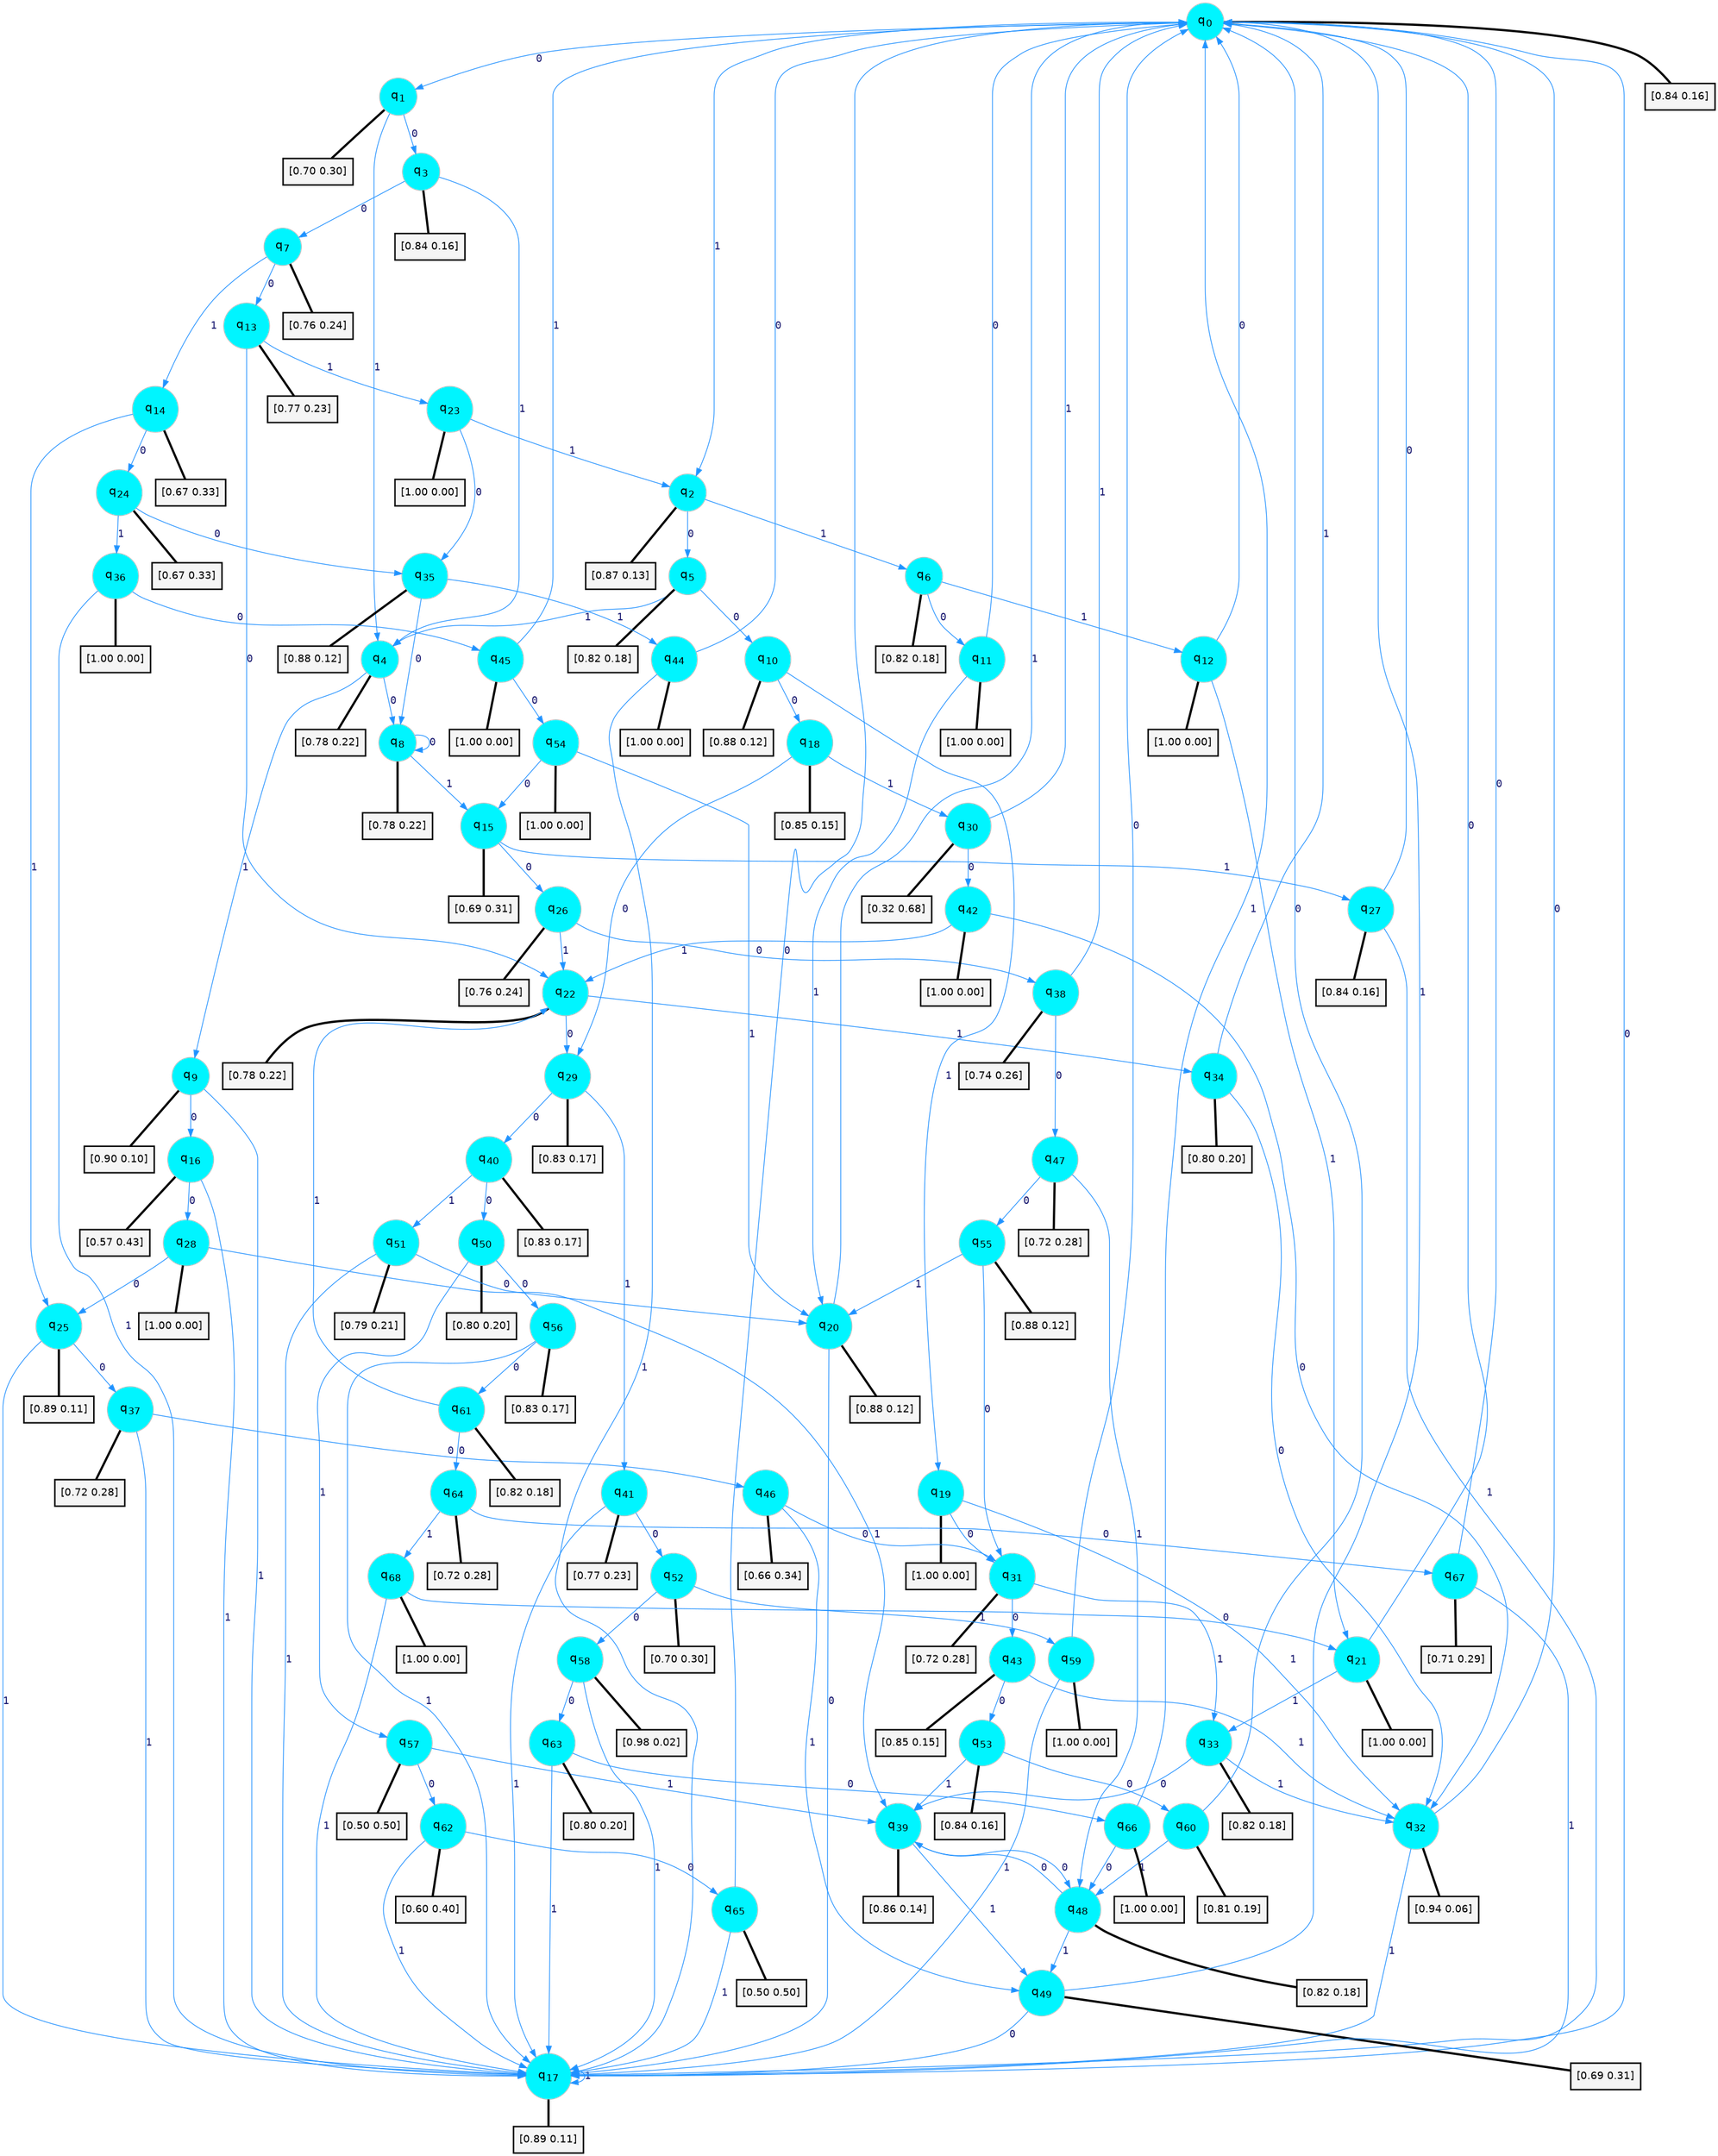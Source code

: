 digraph G {
graph [
bgcolor=transparent, dpi=300, rankdir=TD, size="40,25"];
node [
color=gray, fillcolor=turquoise1, fontcolor=black, fontname=Helvetica, fontsize=16, fontweight=bold, shape=circle, style=filled];
edge [
arrowsize=1, color=dodgerblue1, fontcolor=midnightblue, fontname=courier, fontweight=bold, penwidth=1, style=solid, weight=20];
0[label=<q<SUB>0</SUB>>];
1[label=<q<SUB>1</SUB>>];
2[label=<q<SUB>2</SUB>>];
3[label=<q<SUB>3</SUB>>];
4[label=<q<SUB>4</SUB>>];
5[label=<q<SUB>5</SUB>>];
6[label=<q<SUB>6</SUB>>];
7[label=<q<SUB>7</SUB>>];
8[label=<q<SUB>8</SUB>>];
9[label=<q<SUB>9</SUB>>];
10[label=<q<SUB>10</SUB>>];
11[label=<q<SUB>11</SUB>>];
12[label=<q<SUB>12</SUB>>];
13[label=<q<SUB>13</SUB>>];
14[label=<q<SUB>14</SUB>>];
15[label=<q<SUB>15</SUB>>];
16[label=<q<SUB>16</SUB>>];
17[label=<q<SUB>17</SUB>>];
18[label=<q<SUB>18</SUB>>];
19[label=<q<SUB>19</SUB>>];
20[label=<q<SUB>20</SUB>>];
21[label=<q<SUB>21</SUB>>];
22[label=<q<SUB>22</SUB>>];
23[label=<q<SUB>23</SUB>>];
24[label=<q<SUB>24</SUB>>];
25[label=<q<SUB>25</SUB>>];
26[label=<q<SUB>26</SUB>>];
27[label=<q<SUB>27</SUB>>];
28[label=<q<SUB>28</SUB>>];
29[label=<q<SUB>29</SUB>>];
30[label=<q<SUB>30</SUB>>];
31[label=<q<SUB>31</SUB>>];
32[label=<q<SUB>32</SUB>>];
33[label=<q<SUB>33</SUB>>];
34[label=<q<SUB>34</SUB>>];
35[label=<q<SUB>35</SUB>>];
36[label=<q<SUB>36</SUB>>];
37[label=<q<SUB>37</SUB>>];
38[label=<q<SUB>38</SUB>>];
39[label=<q<SUB>39</SUB>>];
40[label=<q<SUB>40</SUB>>];
41[label=<q<SUB>41</SUB>>];
42[label=<q<SUB>42</SUB>>];
43[label=<q<SUB>43</SUB>>];
44[label=<q<SUB>44</SUB>>];
45[label=<q<SUB>45</SUB>>];
46[label=<q<SUB>46</SUB>>];
47[label=<q<SUB>47</SUB>>];
48[label=<q<SUB>48</SUB>>];
49[label=<q<SUB>49</SUB>>];
50[label=<q<SUB>50</SUB>>];
51[label=<q<SUB>51</SUB>>];
52[label=<q<SUB>52</SUB>>];
53[label=<q<SUB>53</SUB>>];
54[label=<q<SUB>54</SUB>>];
55[label=<q<SUB>55</SUB>>];
56[label=<q<SUB>56</SUB>>];
57[label=<q<SUB>57</SUB>>];
58[label=<q<SUB>58</SUB>>];
59[label=<q<SUB>59</SUB>>];
60[label=<q<SUB>60</SUB>>];
61[label=<q<SUB>61</SUB>>];
62[label=<q<SUB>62</SUB>>];
63[label=<q<SUB>63</SUB>>];
64[label=<q<SUB>64</SUB>>];
65[label=<q<SUB>65</SUB>>];
66[label=<q<SUB>66</SUB>>];
67[label=<q<SUB>67</SUB>>];
68[label=<q<SUB>68</SUB>>];
69[label="[0.84 0.16]", shape=box,fontcolor=black, fontname=Helvetica, fontsize=14, penwidth=2, fillcolor=whitesmoke,color=black];
70[label="[0.70 0.30]", shape=box,fontcolor=black, fontname=Helvetica, fontsize=14, penwidth=2, fillcolor=whitesmoke,color=black];
71[label="[0.87 0.13]", shape=box,fontcolor=black, fontname=Helvetica, fontsize=14, penwidth=2, fillcolor=whitesmoke,color=black];
72[label="[0.84 0.16]", shape=box,fontcolor=black, fontname=Helvetica, fontsize=14, penwidth=2, fillcolor=whitesmoke,color=black];
73[label="[0.78 0.22]", shape=box,fontcolor=black, fontname=Helvetica, fontsize=14, penwidth=2, fillcolor=whitesmoke,color=black];
74[label="[0.82 0.18]", shape=box,fontcolor=black, fontname=Helvetica, fontsize=14, penwidth=2, fillcolor=whitesmoke,color=black];
75[label="[0.82 0.18]", shape=box,fontcolor=black, fontname=Helvetica, fontsize=14, penwidth=2, fillcolor=whitesmoke,color=black];
76[label="[0.76 0.24]", shape=box,fontcolor=black, fontname=Helvetica, fontsize=14, penwidth=2, fillcolor=whitesmoke,color=black];
77[label="[0.78 0.22]", shape=box,fontcolor=black, fontname=Helvetica, fontsize=14, penwidth=2, fillcolor=whitesmoke,color=black];
78[label="[0.90 0.10]", shape=box,fontcolor=black, fontname=Helvetica, fontsize=14, penwidth=2, fillcolor=whitesmoke,color=black];
79[label="[0.88 0.12]", shape=box,fontcolor=black, fontname=Helvetica, fontsize=14, penwidth=2, fillcolor=whitesmoke,color=black];
80[label="[1.00 0.00]", shape=box,fontcolor=black, fontname=Helvetica, fontsize=14, penwidth=2, fillcolor=whitesmoke,color=black];
81[label="[1.00 0.00]", shape=box,fontcolor=black, fontname=Helvetica, fontsize=14, penwidth=2, fillcolor=whitesmoke,color=black];
82[label="[0.77 0.23]", shape=box,fontcolor=black, fontname=Helvetica, fontsize=14, penwidth=2, fillcolor=whitesmoke,color=black];
83[label="[0.67 0.33]", shape=box,fontcolor=black, fontname=Helvetica, fontsize=14, penwidth=2, fillcolor=whitesmoke,color=black];
84[label="[0.69 0.31]", shape=box,fontcolor=black, fontname=Helvetica, fontsize=14, penwidth=2, fillcolor=whitesmoke,color=black];
85[label="[0.57 0.43]", shape=box,fontcolor=black, fontname=Helvetica, fontsize=14, penwidth=2, fillcolor=whitesmoke,color=black];
86[label="[0.89 0.11]", shape=box,fontcolor=black, fontname=Helvetica, fontsize=14, penwidth=2, fillcolor=whitesmoke,color=black];
87[label="[0.85 0.15]", shape=box,fontcolor=black, fontname=Helvetica, fontsize=14, penwidth=2, fillcolor=whitesmoke,color=black];
88[label="[1.00 0.00]", shape=box,fontcolor=black, fontname=Helvetica, fontsize=14, penwidth=2, fillcolor=whitesmoke,color=black];
89[label="[0.88 0.12]", shape=box,fontcolor=black, fontname=Helvetica, fontsize=14, penwidth=2, fillcolor=whitesmoke,color=black];
90[label="[1.00 0.00]", shape=box,fontcolor=black, fontname=Helvetica, fontsize=14, penwidth=2, fillcolor=whitesmoke,color=black];
91[label="[0.78 0.22]", shape=box,fontcolor=black, fontname=Helvetica, fontsize=14, penwidth=2, fillcolor=whitesmoke,color=black];
92[label="[1.00 0.00]", shape=box,fontcolor=black, fontname=Helvetica, fontsize=14, penwidth=2, fillcolor=whitesmoke,color=black];
93[label="[0.67 0.33]", shape=box,fontcolor=black, fontname=Helvetica, fontsize=14, penwidth=2, fillcolor=whitesmoke,color=black];
94[label="[0.89 0.11]", shape=box,fontcolor=black, fontname=Helvetica, fontsize=14, penwidth=2, fillcolor=whitesmoke,color=black];
95[label="[0.76 0.24]", shape=box,fontcolor=black, fontname=Helvetica, fontsize=14, penwidth=2, fillcolor=whitesmoke,color=black];
96[label="[0.84 0.16]", shape=box,fontcolor=black, fontname=Helvetica, fontsize=14, penwidth=2, fillcolor=whitesmoke,color=black];
97[label="[1.00 0.00]", shape=box,fontcolor=black, fontname=Helvetica, fontsize=14, penwidth=2, fillcolor=whitesmoke,color=black];
98[label="[0.83 0.17]", shape=box,fontcolor=black, fontname=Helvetica, fontsize=14, penwidth=2, fillcolor=whitesmoke,color=black];
99[label="[0.32 0.68]", shape=box,fontcolor=black, fontname=Helvetica, fontsize=14, penwidth=2, fillcolor=whitesmoke,color=black];
100[label="[0.72 0.28]", shape=box,fontcolor=black, fontname=Helvetica, fontsize=14, penwidth=2, fillcolor=whitesmoke,color=black];
101[label="[0.94 0.06]", shape=box,fontcolor=black, fontname=Helvetica, fontsize=14, penwidth=2, fillcolor=whitesmoke,color=black];
102[label="[0.82 0.18]", shape=box,fontcolor=black, fontname=Helvetica, fontsize=14, penwidth=2, fillcolor=whitesmoke,color=black];
103[label="[0.80 0.20]", shape=box,fontcolor=black, fontname=Helvetica, fontsize=14, penwidth=2, fillcolor=whitesmoke,color=black];
104[label="[0.88 0.12]", shape=box,fontcolor=black, fontname=Helvetica, fontsize=14, penwidth=2, fillcolor=whitesmoke,color=black];
105[label="[1.00 0.00]", shape=box,fontcolor=black, fontname=Helvetica, fontsize=14, penwidth=2, fillcolor=whitesmoke,color=black];
106[label="[0.72 0.28]", shape=box,fontcolor=black, fontname=Helvetica, fontsize=14, penwidth=2, fillcolor=whitesmoke,color=black];
107[label="[0.74 0.26]", shape=box,fontcolor=black, fontname=Helvetica, fontsize=14, penwidth=2, fillcolor=whitesmoke,color=black];
108[label="[0.86 0.14]", shape=box,fontcolor=black, fontname=Helvetica, fontsize=14, penwidth=2, fillcolor=whitesmoke,color=black];
109[label="[0.83 0.17]", shape=box,fontcolor=black, fontname=Helvetica, fontsize=14, penwidth=2, fillcolor=whitesmoke,color=black];
110[label="[0.77 0.23]", shape=box,fontcolor=black, fontname=Helvetica, fontsize=14, penwidth=2, fillcolor=whitesmoke,color=black];
111[label="[1.00 0.00]", shape=box,fontcolor=black, fontname=Helvetica, fontsize=14, penwidth=2, fillcolor=whitesmoke,color=black];
112[label="[0.85 0.15]", shape=box,fontcolor=black, fontname=Helvetica, fontsize=14, penwidth=2, fillcolor=whitesmoke,color=black];
113[label="[1.00 0.00]", shape=box,fontcolor=black, fontname=Helvetica, fontsize=14, penwidth=2, fillcolor=whitesmoke,color=black];
114[label="[1.00 0.00]", shape=box,fontcolor=black, fontname=Helvetica, fontsize=14, penwidth=2, fillcolor=whitesmoke,color=black];
115[label="[0.66 0.34]", shape=box,fontcolor=black, fontname=Helvetica, fontsize=14, penwidth=2, fillcolor=whitesmoke,color=black];
116[label="[0.72 0.28]", shape=box,fontcolor=black, fontname=Helvetica, fontsize=14, penwidth=2, fillcolor=whitesmoke,color=black];
117[label="[0.82 0.18]", shape=box,fontcolor=black, fontname=Helvetica, fontsize=14, penwidth=2, fillcolor=whitesmoke,color=black];
118[label="[0.69 0.31]", shape=box,fontcolor=black, fontname=Helvetica, fontsize=14, penwidth=2, fillcolor=whitesmoke,color=black];
119[label="[0.80 0.20]", shape=box,fontcolor=black, fontname=Helvetica, fontsize=14, penwidth=2, fillcolor=whitesmoke,color=black];
120[label="[0.79 0.21]", shape=box,fontcolor=black, fontname=Helvetica, fontsize=14, penwidth=2, fillcolor=whitesmoke,color=black];
121[label="[0.70 0.30]", shape=box,fontcolor=black, fontname=Helvetica, fontsize=14, penwidth=2, fillcolor=whitesmoke,color=black];
122[label="[0.84 0.16]", shape=box,fontcolor=black, fontname=Helvetica, fontsize=14, penwidth=2, fillcolor=whitesmoke,color=black];
123[label="[1.00 0.00]", shape=box,fontcolor=black, fontname=Helvetica, fontsize=14, penwidth=2, fillcolor=whitesmoke,color=black];
124[label="[0.88 0.12]", shape=box,fontcolor=black, fontname=Helvetica, fontsize=14, penwidth=2, fillcolor=whitesmoke,color=black];
125[label="[0.83 0.17]", shape=box,fontcolor=black, fontname=Helvetica, fontsize=14, penwidth=2, fillcolor=whitesmoke,color=black];
126[label="[0.50 0.50]", shape=box,fontcolor=black, fontname=Helvetica, fontsize=14, penwidth=2, fillcolor=whitesmoke,color=black];
127[label="[0.98 0.02]", shape=box,fontcolor=black, fontname=Helvetica, fontsize=14, penwidth=2, fillcolor=whitesmoke,color=black];
128[label="[1.00 0.00]", shape=box,fontcolor=black, fontname=Helvetica, fontsize=14, penwidth=2, fillcolor=whitesmoke,color=black];
129[label="[0.81 0.19]", shape=box,fontcolor=black, fontname=Helvetica, fontsize=14, penwidth=2, fillcolor=whitesmoke,color=black];
130[label="[0.82 0.18]", shape=box,fontcolor=black, fontname=Helvetica, fontsize=14, penwidth=2, fillcolor=whitesmoke,color=black];
131[label="[0.60 0.40]", shape=box,fontcolor=black, fontname=Helvetica, fontsize=14, penwidth=2, fillcolor=whitesmoke,color=black];
132[label="[0.80 0.20]", shape=box,fontcolor=black, fontname=Helvetica, fontsize=14, penwidth=2, fillcolor=whitesmoke,color=black];
133[label="[0.72 0.28]", shape=box,fontcolor=black, fontname=Helvetica, fontsize=14, penwidth=2, fillcolor=whitesmoke,color=black];
134[label="[0.50 0.50]", shape=box,fontcolor=black, fontname=Helvetica, fontsize=14, penwidth=2, fillcolor=whitesmoke,color=black];
135[label="[1.00 0.00]", shape=box,fontcolor=black, fontname=Helvetica, fontsize=14, penwidth=2, fillcolor=whitesmoke,color=black];
136[label="[0.71 0.29]", shape=box,fontcolor=black, fontname=Helvetica, fontsize=14, penwidth=2, fillcolor=whitesmoke,color=black];
137[label="[1.00 0.00]", shape=box,fontcolor=black, fontname=Helvetica, fontsize=14, penwidth=2, fillcolor=whitesmoke,color=black];
0->1 [label=0];
0->2 [label=1];
0->69 [arrowhead=none, penwidth=3,color=black];
1->3 [label=0];
1->4 [label=1];
1->70 [arrowhead=none, penwidth=3,color=black];
2->5 [label=0];
2->6 [label=1];
2->71 [arrowhead=none, penwidth=3,color=black];
3->7 [label=0];
3->4 [label=1];
3->72 [arrowhead=none, penwidth=3,color=black];
4->8 [label=0];
4->9 [label=1];
4->73 [arrowhead=none, penwidth=3,color=black];
5->10 [label=0];
5->4 [label=1];
5->74 [arrowhead=none, penwidth=3,color=black];
6->11 [label=0];
6->12 [label=1];
6->75 [arrowhead=none, penwidth=3,color=black];
7->13 [label=0];
7->14 [label=1];
7->76 [arrowhead=none, penwidth=3,color=black];
8->8 [label=0];
8->15 [label=1];
8->77 [arrowhead=none, penwidth=3,color=black];
9->16 [label=0];
9->17 [label=1];
9->78 [arrowhead=none, penwidth=3,color=black];
10->18 [label=0];
10->19 [label=1];
10->79 [arrowhead=none, penwidth=3,color=black];
11->0 [label=0];
11->20 [label=1];
11->80 [arrowhead=none, penwidth=3,color=black];
12->0 [label=0];
12->21 [label=1];
12->81 [arrowhead=none, penwidth=3,color=black];
13->22 [label=0];
13->23 [label=1];
13->82 [arrowhead=none, penwidth=3,color=black];
14->24 [label=0];
14->25 [label=1];
14->83 [arrowhead=none, penwidth=3,color=black];
15->26 [label=0];
15->27 [label=1];
15->84 [arrowhead=none, penwidth=3,color=black];
16->28 [label=0];
16->17 [label=1];
16->85 [arrowhead=none, penwidth=3,color=black];
17->0 [label=0];
17->17 [label=1];
17->86 [arrowhead=none, penwidth=3,color=black];
18->29 [label=0];
18->30 [label=1];
18->87 [arrowhead=none, penwidth=3,color=black];
19->31 [label=0];
19->32 [label=1];
19->88 [arrowhead=none, penwidth=3,color=black];
20->17 [label=0];
20->0 [label=1];
20->89 [arrowhead=none, penwidth=3,color=black];
21->0 [label=0];
21->33 [label=1];
21->90 [arrowhead=none, penwidth=3,color=black];
22->29 [label=0];
22->34 [label=1];
22->91 [arrowhead=none, penwidth=3,color=black];
23->35 [label=0];
23->2 [label=1];
23->92 [arrowhead=none, penwidth=3,color=black];
24->35 [label=0];
24->36 [label=1];
24->93 [arrowhead=none, penwidth=3,color=black];
25->37 [label=0];
25->17 [label=1];
25->94 [arrowhead=none, penwidth=3,color=black];
26->38 [label=0];
26->22 [label=1];
26->95 [arrowhead=none, penwidth=3,color=black];
27->0 [label=0];
27->17 [label=1];
27->96 [arrowhead=none, penwidth=3,color=black];
28->25 [label=0];
28->39 [label=1];
28->97 [arrowhead=none, penwidth=3,color=black];
29->40 [label=0];
29->41 [label=1];
29->98 [arrowhead=none, penwidth=3,color=black];
30->42 [label=0];
30->0 [label=1];
30->99 [arrowhead=none, penwidth=3,color=black];
31->43 [label=0];
31->33 [label=1];
31->100 [arrowhead=none, penwidth=3,color=black];
32->0 [label=0];
32->17 [label=1];
32->101 [arrowhead=none, penwidth=3,color=black];
33->39 [label=0];
33->32 [label=1];
33->102 [arrowhead=none, penwidth=3,color=black];
34->32 [label=0];
34->0 [label=1];
34->103 [arrowhead=none, penwidth=3,color=black];
35->8 [label=0];
35->44 [label=1];
35->104 [arrowhead=none, penwidth=3,color=black];
36->45 [label=0];
36->17 [label=1];
36->105 [arrowhead=none, penwidth=3,color=black];
37->46 [label=0];
37->17 [label=1];
37->106 [arrowhead=none, penwidth=3,color=black];
38->47 [label=0];
38->0 [label=1];
38->107 [arrowhead=none, penwidth=3,color=black];
39->48 [label=0];
39->49 [label=1];
39->108 [arrowhead=none, penwidth=3,color=black];
40->50 [label=0];
40->51 [label=1];
40->109 [arrowhead=none, penwidth=3,color=black];
41->52 [label=0];
41->17 [label=1];
41->110 [arrowhead=none, penwidth=3,color=black];
42->32 [label=0];
42->22 [label=1];
42->111 [arrowhead=none, penwidth=3,color=black];
43->53 [label=0];
43->32 [label=1];
43->112 [arrowhead=none, penwidth=3,color=black];
44->0 [label=0];
44->17 [label=1];
44->113 [arrowhead=none, penwidth=3,color=black];
45->54 [label=0];
45->0 [label=1];
45->114 [arrowhead=none, penwidth=3,color=black];
46->31 [label=0];
46->49 [label=1];
46->115 [arrowhead=none, penwidth=3,color=black];
47->55 [label=0];
47->48 [label=1];
47->116 [arrowhead=none, penwidth=3,color=black];
48->39 [label=0];
48->49 [label=1];
48->117 [arrowhead=none, penwidth=3,color=black];
49->17 [label=0];
49->0 [label=1];
49->118 [arrowhead=none, penwidth=3,color=black];
50->56 [label=0];
50->57 [label=1];
50->119 [arrowhead=none, penwidth=3,color=black];
51->20 [label=0];
51->17 [label=1];
51->120 [arrowhead=none, penwidth=3,color=black];
52->58 [label=0];
52->59 [label=1];
52->121 [arrowhead=none, penwidth=3,color=black];
53->60 [label=0];
53->39 [label=1];
53->122 [arrowhead=none, penwidth=3,color=black];
54->15 [label=0];
54->20 [label=1];
54->123 [arrowhead=none, penwidth=3,color=black];
55->31 [label=0];
55->20 [label=1];
55->124 [arrowhead=none, penwidth=3,color=black];
56->61 [label=0];
56->17 [label=1];
56->125 [arrowhead=none, penwidth=3,color=black];
57->62 [label=0];
57->39 [label=1];
57->126 [arrowhead=none, penwidth=3,color=black];
58->63 [label=0];
58->17 [label=1];
58->127 [arrowhead=none, penwidth=3,color=black];
59->0 [label=0];
59->17 [label=1];
59->128 [arrowhead=none, penwidth=3,color=black];
60->0 [label=0];
60->48 [label=1];
60->129 [arrowhead=none, penwidth=3,color=black];
61->64 [label=0];
61->22 [label=1];
61->130 [arrowhead=none, penwidth=3,color=black];
62->65 [label=0];
62->17 [label=1];
62->131 [arrowhead=none, penwidth=3,color=black];
63->66 [label=0];
63->17 [label=1];
63->132 [arrowhead=none, penwidth=3,color=black];
64->67 [label=0];
64->68 [label=1];
64->133 [arrowhead=none, penwidth=3,color=black];
65->0 [label=0];
65->17 [label=1];
65->134 [arrowhead=none, penwidth=3,color=black];
66->48 [label=0];
66->0 [label=1];
66->135 [arrowhead=none, penwidth=3,color=black];
67->0 [label=0];
67->17 [label=1];
67->136 [arrowhead=none, penwidth=3,color=black];
68->21 [label=0];
68->17 [label=1];
68->137 [arrowhead=none, penwidth=3,color=black];
}
